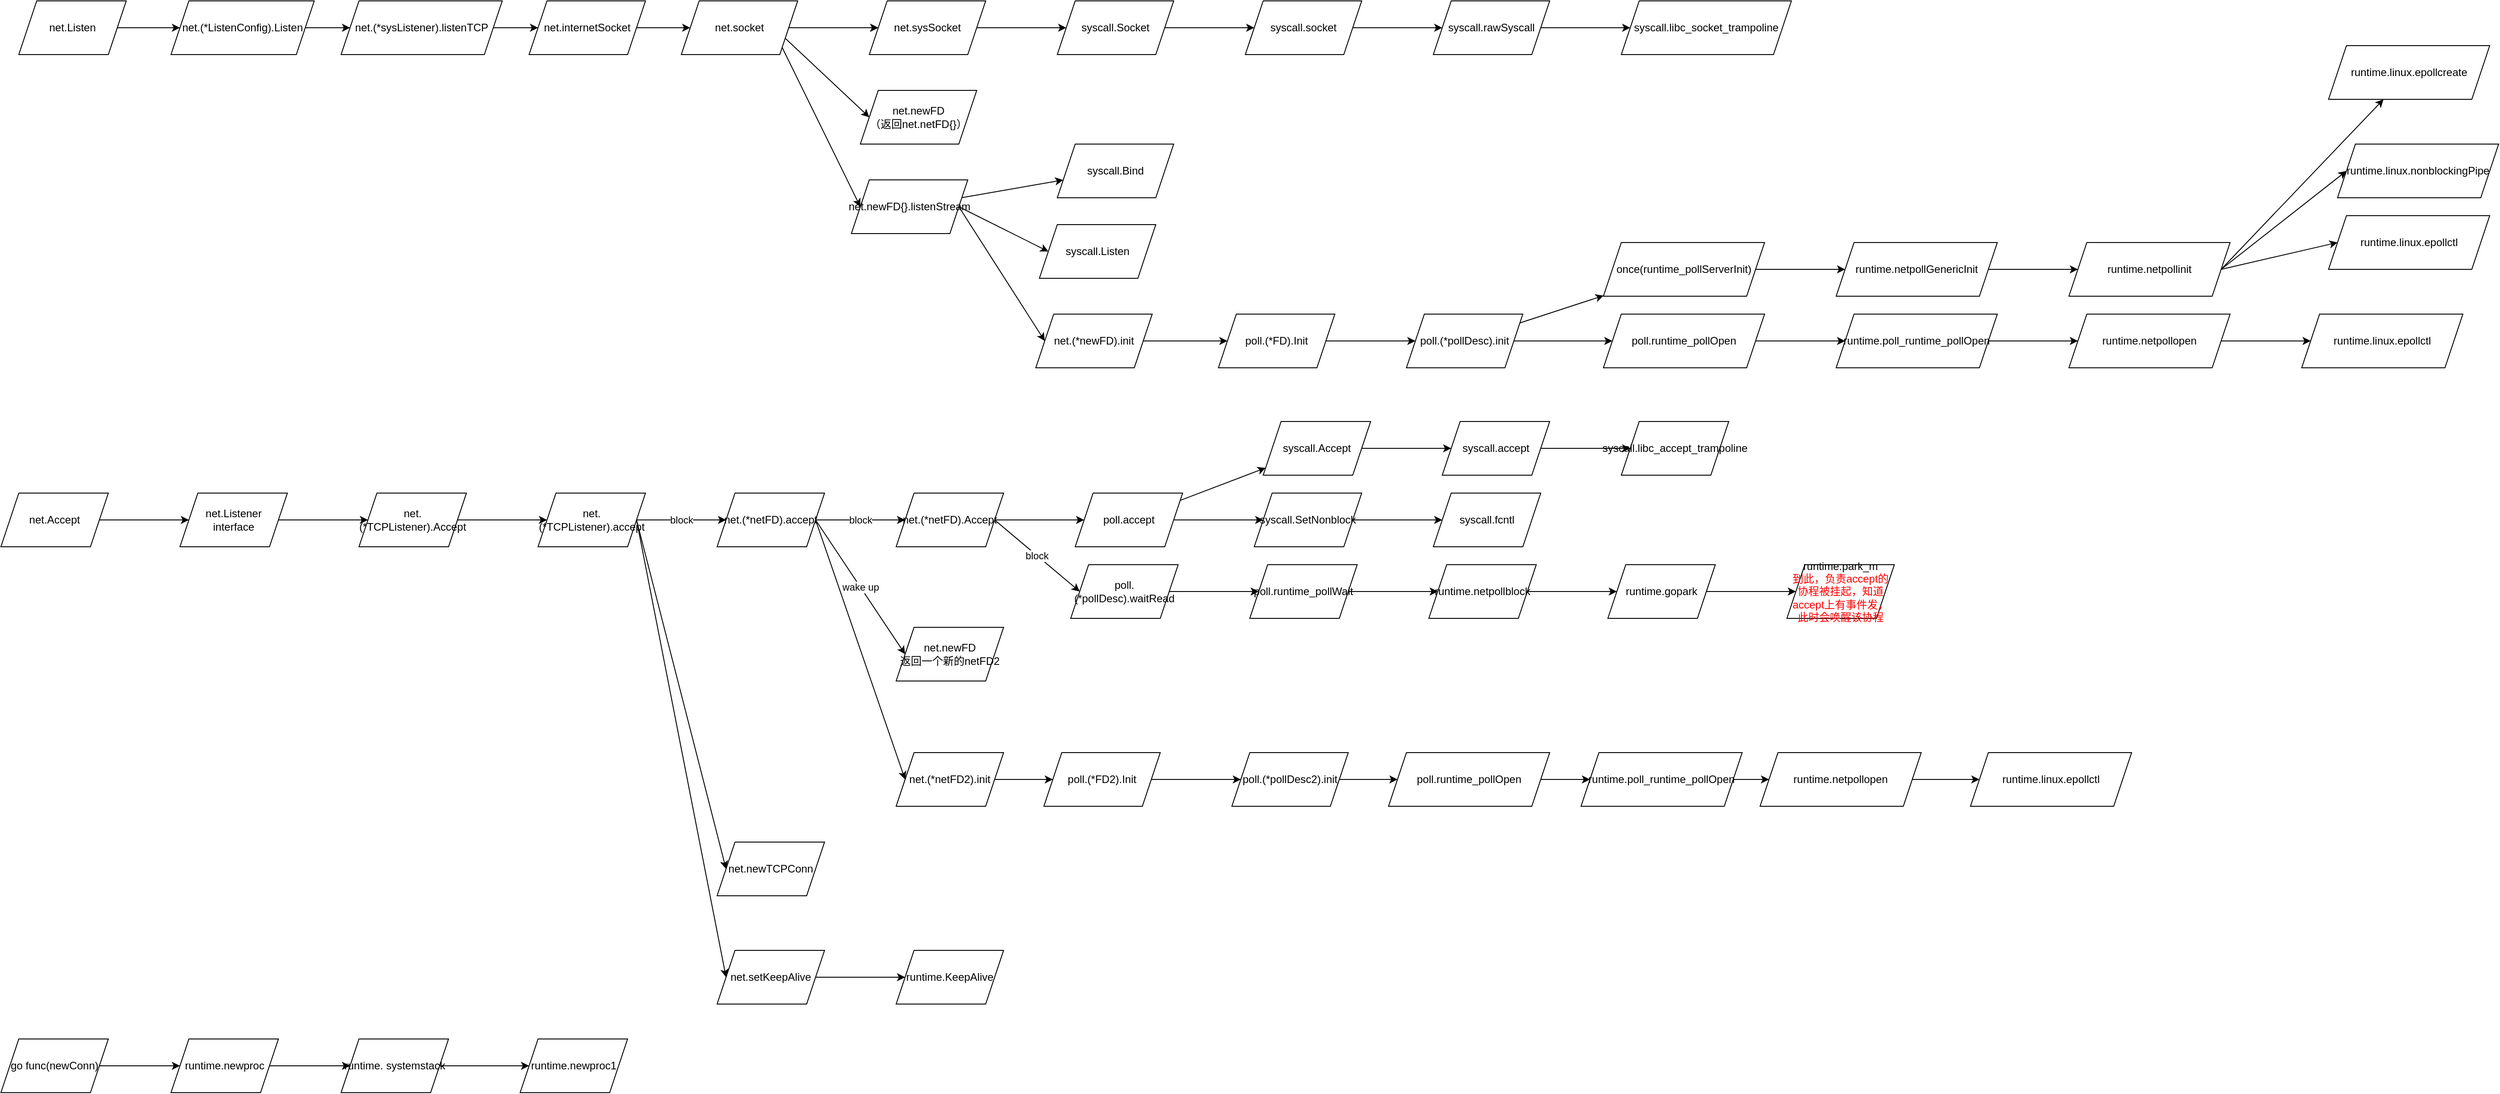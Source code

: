 <mxfile version="20.7.4" type="device"><diagram id="Ml-wgtUUY73wozNZnkwa" name="第 1 页"><mxGraphModel dx="1114" dy="854" grid="1" gridSize="10" guides="1" tooltips="1" connect="1" arrows="1" fold="1" page="1" pageScale="1" pageWidth="827" pageHeight="1169" math="0" shadow="0"><root><mxCell id="0"/><mxCell id="1" parent="0"/><mxCell id="04svHQ4SBQ4bGG3rt9wa-3" value="" style="edgeStyle=orthogonalEdgeStyle;rounded=0;orthogonalLoop=1;jettySize=auto;html=1;" parent="1" source="04svHQ4SBQ4bGG3rt9wa-1" target="04svHQ4SBQ4bGG3rt9wa-2" edge="1"><mxGeometry relative="1" as="geometry"/></mxCell><mxCell id="04svHQ4SBQ4bGG3rt9wa-1" value="net.(*ListenConfig).Listen" style="shape=parallelogram;perimeter=parallelogramPerimeter;whiteSpace=wrap;html=1;fixedSize=1;" parent="1" vertex="1"><mxGeometry x="210" y="90" width="160" height="60" as="geometry"/></mxCell><mxCell id="04svHQ4SBQ4bGG3rt9wa-5" value="" style="edgeStyle=orthogonalEdgeStyle;rounded=0;orthogonalLoop=1;jettySize=auto;html=1;" parent="1" source="04svHQ4SBQ4bGG3rt9wa-2" target="04svHQ4SBQ4bGG3rt9wa-4" edge="1"><mxGeometry relative="1" as="geometry"/></mxCell><mxCell id="04svHQ4SBQ4bGG3rt9wa-2" value="net.(*sysListener).listenTCP" style="shape=parallelogram;perimeter=parallelogramPerimeter;whiteSpace=wrap;html=1;fixedSize=1;" parent="1" vertex="1"><mxGeometry x="400" y="90" width="180" height="60" as="geometry"/></mxCell><mxCell id="04svHQ4SBQ4bGG3rt9wa-7" value="" style="edgeStyle=orthogonalEdgeStyle;rounded=0;orthogonalLoop=1;jettySize=auto;html=1;" parent="1" source="04svHQ4SBQ4bGG3rt9wa-4" target="04svHQ4SBQ4bGG3rt9wa-6" edge="1"><mxGeometry relative="1" as="geometry"/></mxCell><mxCell id="04svHQ4SBQ4bGG3rt9wa-4" value="net.internetSocket" style="shape=parallelogram;perimeter=parallelogramPerimeter;whiteSpace=wrap;html=1;fixedSize=1;" parent="1" vertex="1"><mxGeometry x="610" y="90" width="130" height="60" as="geometry"/></mxCell><mxCell id="04svHQ4SBQ4bGG3rt9wa-9" value="" style="edgeStyle=orthogonalEdgeStyle;rounded=0;orthogonalLoop=1;jettySize=auto;html=1;" parent="1" source="04svHQ4SBQ4bGG3rt9wa-6" target="04svHQ4SBQ4bGG3rt9wa-8" edge="1"><mxGeometry relative="1" as="geometry"/></mxCell><mxCell id="04svHQ4SBQ4bGG3rt9wa-18" value="" style="edgeStyle=orthogonalEdgeStyle;rounded=0;orthogonalLoop=1;jettySize=auto;html=1;" parent="1" source="04svHQ4SBQ4bGG3rt9wa-6" target="04svHQ4SBQ4bGG3rt9wa-8" edge="1"><mxGeometry relative="1" as="geometry"/></mxCell><mxCell id="04svHQ4SBQ4bGG3rt9wa-21" style="rounded=0;orthogonalLoop=1;jettySize=auto;html=1;exitX=1;exitY=0.75;exitDx=0;exitDy=0;entryX=0;entryY=0.5;entryDx=0;entryDy=0;" parent="1" source="04svHQ4SBQ4bGG3rt9wa-6" target="04svHQ4SBQ4bGG3rt9wa-19" edge="1"><mxGeometry relative="1" as="geometry"/></mxCell><mxCell id="04svHQ4SBQ4bGG3rt9wa-55" style="edgeStyle=none;rounded=0;orthogonalLoop=1;jettySize=auto;html=1;exitX=1;exitY=1;exitDx=0;exitDy=0;entryX=0;entryY=0.5;entryDx=0;entryDy=0;" parent="1" source="04svHQ4SBQ4bGG3rt9wa-6" target="04svHQ4SBQ4bGG3rt9wa-23" edge="1"><mxGeometry relative="1" as="geometry"/></mxCell><mxCell id="04svHQ4SBQ4bGG3rt9wa-6" value="net.socket" style="shape=parallelogram;perimeter=parallelogramPerimeter;whiteSpace=wrap;html=1;fixedSize=1;" parent="1" vertex="1"><mxGeometry x="780" y="90" width="130" height="60" as="geometry"/></mxCell><mxCell id="04svHQ4SBQ4bGG3rt9wa-11" value="" style="edgeStyle=orthogonalEdgeStyle;rounded=0;orthogonalLoop=1;jettySize=auto;html=1;" parent="1" source="04svHQ4SBQ4bGG3rt9wa-8" target="04svHQ4SBQ4bGG3rt9wa-10" edge="1"><mxGeometry relative="1" as="geometry"/></mxCell><mxCell id="04svHQ4SBQ4bGG3rt9wa-8" value="net.sysSocket" style="shape=parallelogram;perimeter=parallelogramPerimeter;whiteSpace=wrap;html=1;fixedSize=1;" parent="1" vertex="1"><mxGeometry x="990" y="90" width="130" height="60" as="geometry"/></mxCell><mxCell id="04svHQ4SBQ4bGG3rt9wa-13" value="" style="edgeStyle=orthogonalEdgeStyle;rounded=0;orthogonalLoop=1;jettySize=auto;html=1;" parent="1" source="04svHQ4SBQ4bGG3rt9wa-10" target="04svHQ4SBQ4bGG3rt9wa-12" edge="1"><mxGeometry relative="1" as="geometry"/></mxCell><mxCell id="04svHQ4SBQ4bGG3rt9wa-10" value="syscall.Socket" style="shape=parallelogram;perimeter=parallelogramPerimeter;whiteSpace=wrap;html=1;fixedSize=1;" parent="1" vertex="1"><mxGeometry x="1200" y="90" width="130" height="60" as="geometry"/></mxCell><mxCell id="04svHQ4SBQ4bGG3rt9wa-15" value="" style="edgeStyle=orthogonalEdgeStyle;rounded=0;orthogonalLoop=1;jettySize=auto;html=1;" parent="1" source="04svHQ4SBQ4bGG3rt9wa-12" target="04svHQ4SBQ4bGG3rt9wa-14" edge="1"><mxGeometry relative="1" as="geometry"/></mxCell><mxCell id="04svHQ4SBQ4bGG3rt9wa-12" value="syscall.socket" style="shape=parallelogram;perimeter=parallelogramPerimeter;whiteSpace=wrap;html=1;fixedSize=1;" parent="1" vertex="1"><mxGeometry x="1410" y="90" width="130" height="60" as="geometry"/></mxCell><mxCell id="04svHQ4SBQ4bGG3rt9wa-17" value="" style="edgeStyle=orthogonalEdgeStyle;rounded=0;orthogonalLoop=1;jettySize=auto;html=1;" parent="1" source="04svHQ4SBQ4bGG3rt9wa-14" target="04svHQ4SBQ4bGG3rt9wa-16" edge="1"><mxGeometry relative="1" as="geometry"/></mxCell><mxCell id="04svHQ4SBQ4bGG3rt9wa-14" value="syscall.rawSyscall" style="shape=parallelogram;perimeter=parallelogramPerimeter;whiteSpace=wrap;html=1;fixedSize=1;" parent="1" vertex="1"><mxGeometry x="1620" y="90" width="130" height="60" as="geometry"/></mxCell><mxCell id="04svHQ4SBQ4bGG3rt9wa-16" value="syscall.libc_socket_trampoline" style="shape=parallelogram;perimeter=parallelogramPerimeter;whiteSpace=wrap;html=1;fixedSize=1;" parent="1" vertex="1"><mxGeometry x="1830" y="90" width="190" height="60" as="geometry"/></mxCell><mxCell id="04svHQ4SBQ4bGG3rt9wa-19" value="net.newFD&lt;br&gt;（返回net.netFD{}）" style="shape=parallelogram;perimeter=parallelogramPerimeter;whiteSpace=wrap;html=1;fixedSize=1;" parent="1" vertex="1"><mxGeometry x="980" y="190" width="130" height="60" as="geometry"/></mxCell><mxCell id="04svHQ4SBQ4bGG3rt9wa-25" value="" style="edgeStyle=none;rounded=0;orthogonalLoop=1;jettySize=auto;html=1;" parent="1" source="04svHQ4SBQ4bGG3rt9wa-23" target="04svHQ4SBQ4bGG3rt9wa-24" edge="1"><mxGeometry relative="1" as="geometry"/></mxCell><mxCell id="04svHQ4SBQ4bGG3rt9wa-56" style="edgeStyle=none;rounded=0;orthogonalLoop=1;jettySize=auto;html=1;exitX=1;exitY=0.5;exitDx=0;exitDy=0;entryX=0;entryY=0.5;entryDx=0;entryDy=0;" parent="1" source="04svHQ4SBQ4bGG3rt9wa-23" target="04svHQ4SBQ4bGG3rt9wa-26" edge="1"><mxGeometry relative="1" as="geometry"/></mxCell><mxCell id="04svHQ4SBQ4bGG3rt9wa-57" style="edgeStyle=none;rounded=0;orthogonalLoop=1;jettySize=auto;html=1;exitX=1;exitY=0.5;exitDx=0;exitDy=0;entryX=0;entryY=0.5;entryDx=0;entryDy=0;" parent="1" source="04svHQ4SBQ4bGG3rt9wa-23" target="04svHQ4SBQ4bGG3rt9wa-28" edge="1"><mxGeometry relative="1" as="geometry"/></mxCell><mxCell id="04svHQ4SBQ4bGG3rt9wa-23" value="net.newFD{}.listenStream" style="shape=parallelogram;perimeter=parallelogramPerimeter;whiteSpace=wrap;html=1;fixedSize=1;" parent="1" vertex="1"><mxGeometry x="970" y="290" width="130" height="60" as="geometry"/></mxCell><mxCell id="04svHQ4SBQ4bGG3rt9wa-24" value="syscall.Bind" style="shape=parallelogram;perimeter=parallelogramPerimeter;whiteSpace=wrap;html=1;fixedSize=1;" parent="1" vertex="1"><mxGeometry x="1200" y="250" width="130" height="60" as="geometry"/></mxCell><mxCell id="04svHQ4SBQ4bGG3rt9wa-26" value="syscall.Listen" style="shape=parallelogram;perimeter=parallelogramPerimeter;whiteSpace=wrap;html=1;fixedSize=1;" parent="1" vertex="1"><mxGeometry x="1180" y="340" width="130" height="60" as="geometry"/></mxCell><mxCell id="04svHQ4SBQ4bGG3rt9wa-30" value="" style="edgeStyle=none;rounded=0;orthogonalLoop=1;jettySize=auto;html=1;" parent="1" source="04svHQ4SBQ4bGG3rt9wa-28" target="04svHQ4SBQ4bGG3rt9wa-29" edge="1"><mxGeometry relative="1" as="geometry"/></mxCell><mxCell id="04svHQ4SBQ4bGG3rt9wa-28" value="net.(*newFD).init" style="shape=parallelogram;perimeter=parallelogramPerimeter;whiteSpace=wrap;html=1;fixedSize=1;" parent="1" vertex="1"><mxGeometry x="1176" y="440" width="130" height="60" as="geometry"/></mxCell><mxCell id="04svHQ4SBQ4bGG3rt9wa-32" value="" style="edgeStyle=none;rounded=0;orthogonalLoop=1;jettySize=auto;html=1;" parent="1" source="04svHQ4SBQ4bGG3rt9wa-29" target="04svHQ4SBQ4bGG3rt9wa-31" edge="1"><mxGeometry relative="1" as="geometry"/></mxCell><mxCell id="04svHQ4SBQ4bGG3rt9wa-29" value="poll.(*FD).Init" style="shape=parallelogram;perimeter=parallelogramPerimeter;whiteSpace=wrap;html=1;fixedSize=1;" parent="1" vertex="1"><mxGeometry x="1380" y="440" width="130" height="60" as="geometry"/></mxCell><mxCell id="04svHQ4SBQ4bGG3rt9wa-34" value="" style="edgeStyle=none;rounded=0;orthogonalLoop=1;jettySize=auto;html=1;" parent="1" source="04svHQ4SBQ4bGG3rt9wa-31" target="04svHQ4SBQ4bGG3rt9wa-33" edge="1"><mxGeometry relative="1" as="geometry"/></mxCell><mxCell id="04svHQ4SBQ4bGG3rt9wa-54" style="edgeStyle=none;rounded=0;orthogonalLoop=1;jettySize=auto;html=1;exitX=1;exitY=0.5;exitDx=0;exitDy=0;entryX=0;entryY=0.5;entryDx=0;entryDy=0;" parent="1" source="04svHQ4SBQ4bGG3rt9wa-31" target="04svHQ4SBQ4bGG3rt9wa-35" edge="1"><mxGeometry relative="1" as="geometry"/></mxCell><mxCell id="04svHQ4SBQ4bGG3rt9wa-31" value="poll.(*pollDesc).init" style="shape=parallelogram;perimeter=parallelogramPerimeter;whiteSpace=wrap;html=1;fixedSize=1;" parent="1" vertex="1"><mxGeometry x="1590" y="440" width="130" height="60" as="geometry"/></mxCell><mxCell id="04svHQ4SBQ4bGG3rt9wa-37" value="" style="edgeStyle=none;rounded=0;orthogonalLoop=1;jettySize=auto;html=1;" parent="1" source="04svHQ4SBQ4bGG3rt9wa-33" target="04svHQ4SBQ4bGG3rt9wa-36" edge="1"><mxGeometry relative="1" as="geometry"/></mxCell><mxCell id="04svHQ4SBQ4bGG3rt9wa-33" value="once(runtime_pollServerInit)" style="shape=parallelogram;perimeter=parallelogramPerimeter;whiteSpace=wrap;html=1;fixedSize=1;" parent="1" vertex="1"><mxGeometry x="1810" y="360" width="180" height="60" as="geometry"/></mxCell><mxCell id="04svHQ4SBQ4bGG3rt9wa-47" value="" style="edgeStyle=none;rounded=0;orthogonalLoop=1;jettySize=auto;html=1;" parent="1" source="04svHQ4SBQ4bGG3rt9wa-35" target="04svHQ4SBQ4bGG3rt9wa-46" edge="1"><mxGeometry relative="1" as="geometry"/></mxCell><mxCell id="04svHQ4SBQ4bGG3rt9wa-35" value="poll.runtime_pollOpen" style="shape=parallelogram;perimeter=parallelogramPerimeter;whiteSpace=wrap;html=1;fixedSize=1;" parent="1" vertex="1"><mxGeometry x="1810" y="440" width="180" height="60" as="geometry"/></mxCell><mxCell id="04svHQ4SBQ4bGG3rt9wa-39" value="" style="edgeStyle=none;rounded=0;orthogonalLoop=1;jettySize=auto;html=1;" parent="1" source="04svHQ4SBQ4bGG3rt9wa-36" target="04svHQ4SBQ4bGG3rt9wa-38" edge="1"><mxGeometry relative="1" as="geometry"/></mxCell><mxCell id="04svHQ4SBQ4bGG3rt9wa-36" value="runtime.netpollGenericInit" style="shape=parallelogram;perimeter=parallelogramPerimeter;whiteSpace=wrap;html=1;fixedSize=1;" parent="1" vertex="1"><mxGeometry x="2070" y="360" width="180" height="60" as="geometry"/></mxCell><mxCell id="04svHQ4SBQ4bGG3rt9wa-41" value="" style="edgeStyle=none;rounded=0;orthogonalLoop=1;jettySize=auto;html=1;exitX=1;exitY=0.5;exitDx=0;exitDy=0;" parent="1" source="04svHQ4SBQ4bGG3rt9wa-38" target="04svHQ4SBQ4bGG3rt9wa-40" edge="1"><mxGeometry relative="1" as="geometry"/></mxCell><mxCell id="04svHQ4SBQ4bGG3rt9wa-44" style="edgeStyle=none;rounded=0;orthogonalLoop=1;jettySize=auto;html=1;exitX=1;exitY=0.5;exitDx=0;exitDy=0;entryX=0;entryY=0.5;entryDx=0;entryDy=0;" parent="1" source="04svHQ4SBQ4bGG3rt9wa-38" target="04svHQ4SBQ4bGG3rt9wa-42" edge="1"><mxGeometry relative="1" as="geometry"/></mxCell><mxCell id="04svHQ4SBQ4bGG3rt9wa-45" style="edgeStyle=none;rounded=0;orthogonalLoop=1;jettySize=auto;html=1;exitX=1;exitY=0.5;exitDx=0;exitDy=0;entryX=0;entryY=0.5;entryDx=0;entryDy=0;" parent="1" source="04svHQ4SBQ4bGG3rt9wa-38" target="04svHQ4SBQ4bGG3rt9wa-43" edge="1"><mxGeometry relative="1" as="geometry"/></mxCell><mxCell id="04svHQ4SBQ4bGG3rt9wa-38" value="runtime.netpollinit" style="shape=parallelogram;perimeter=parallelogramPerimeter;whiteSpace=wrap;html=1;fixedSize=1;" parent="1" vertex="1"><mxGeometry x="2330" y="360" width="180" height="60" as="geometry"/></mxCell><mxCell id="04svHQ4SBQ4bGG3rt9wa-40" value="runtime.linux.epollcreate" style="shape=parallelogram;perimeter=parallelogramPerimeter;whiteSpace=wrap;html=1;fixedSize=1;" parent="1" vertex="1"><mxGeometry x="2620" y="140" width="180" height="60" as="geometry"/></mxCell><mxCell id="04svHQ4SBQ4bGG3rt9wa-42" value="runtime.linux.nonblockingPipe" style="shape=parallelogram;perimeter=parallelogramPerimeter;whiteSpace=wrap;html=1;fixedSize=1;" parent="1" vertex="1"><mxGeometry x="2630" y="250" width="180" height="60" as="geometry"/></mxCell><mxCell id="04svHQ4SBQ4bGG3rt9wa-43" value="runtime.linux.epollctl" style="shape=parallelogram;perimeter=parallelogramPerimeter;whiteSpace=wrap;html=1;fixedSize=1;" parent="1" vertex="1"><mxGeometry x="2620" y="330" width="180" height="60" as="geometry"/></mxCell><mxCell id="04svHQ4SBQ4bGG3rt9wa-49" value="" style="edgeStyle=none;rounded=0;orthogonalLoop=1;jettySize=auto;html=1;" parent="1" source="04svHQ4SBQ4bGG3rt9wa-46" target="04svHQ4SBQ4bGG3rt9wa-48" edge="1"><mxGeometry relative="1" as="geometry"/></mxCell><mxCell id="04svHQ4SBQ4bGG3rt9wa-46" value="runtime.poll_runtime_pollOpen" style="shape=parallelogram;perimeter=parallelogramPerimeter;whiteSpace=wrap;html=1;fixedSize=1;" parent="1" vertex="1"><mxGeometry x="2070" y="440" width="180" height="60" as="geometry"/></mxCell><mxCell id="04svHQ4SBQ4bGG3rt9wa-53" value="" style="edgeStyle=none;rounded=0;orthogonalLoop=1;jettySize=auto;html=1;" parent="1" source="04svHQ4SBQ4bGG3rt9wa-48" target="04svHQ4SBQ4bGG3rt9wa-52" edge="1"><mxGeometry relative="1" as="geometry"/></mxCell><mxCell id="04svHQ4SBQ4bGG3rt9wa-48" value="runtime.netpollopen" style="shape=parallelogram;perimeter=parallelogramPerimeter;whiteSpace=wrap;html=1;fixedSize=1;" parent="1" vertex="1"><mxGeometry x="2330" y="440" width="180" height="60" as="geometry"/></mxCell><mxCell id="04svHQ4SBQ4bGG3rt9wa-52" value="runtime.linux.epollctl" style="shape=parallelogram;perimeter=parallelogramPerimeter;whiteSpace=wrap;html=1;fixedSize=1;" parent="1" vertex="1"><mxGeometry x="2590" y="440" width="180" height="60" as="geometry"/></mxCell><mxCell id="04svHQ4SBQ4bGG3rt9wa-59" style="edgeStyle=none;rounded=0;orthogonalLoop=1;jettySize=auto;html=1;exitX=1;exitY=0.5;exitDx=0;exitDy=0;" parent="1" source="04svHQ4SBQ4bGG3rt9wa-58" target="04svHQ4SBQ4bGG3rt9wa-1" edge="1"><mxGeometry relative="1" as="geometry"/></mxCell><mxCell id="04svHQ4SBQ4bGG3rt9wa-58" value="net.Listen" style="shape=parallelogram;perimeter=parallelogramPerimeter;whiteSpace=wrap;html=1;fixedSize=1;" parent="1" vertex="1"><mxGeometry x="40" y="90" width="120" height="60" as="geometry"/></mxCell><mxCell id="04svHQ4SBQ4bGG3rt9wa-62" value="" style="edgeStyle=none;rounded=0;orthogonalLoop=1;jettySize=auto;html=1;" parent="1" source="04svHQ4SBQ4bGG3rt9wa-60" target="04svHQ4SBQ4bGG3rt9wa-61" edge="1"><mxGeometry relative="1" as="geometry"/></mxCell><mxCell id="04svHQ4SBQ4bGG3rt9wa-60" value="net.Accept" style="shape=parallelogram;perimeter=parallelogramPerimeter;whiteSpace=wrap;html=1;fixedSize=1;" parent="1" vertex="1"><mxGeometry x="20" y="640" width="120" height="60" as="geometry"/></mxCell><mxCell id="04svHQ4SBQ4bGG3rt9wa-64" value="" style="edgeStyle=none;rounded=0;orthogonalLoop=1;jettySize=auto;html=1;" parent="1" source="04svHQ4SBQ4bGG3rt9wa-61" target="04svHQ4SBQ4bGG3rt9wa-63" edge="1"><mxGeometry relative="1" as="geometry"/></mxCell><mxCell id="04svHQ4SBQ4bGG3rt9wa-61" value="net.Listener&lt;br&gt;interface" style="shape=parallelogram;perimeter=parallelogramPerimeter;whiteSpace=wrap;html=1;fixedSize=1;" parent="1" vertex="1"><mxGeometry x="220" y="640" width="120" height="60" as="geometry"/></mxCell><mxCell id="04svHQ4SBQ4bGG3rt9wa-66" value="" style="edgeStyle=none;rounded=0;orthogonalLoop=1;jettySize=auto;html=1;" parent="1" source="04svHQ4SBQ4bGG3rt9wa-63" target="04svHQ4SBQ4bGG3rt9wa-65" edge="1"><mxGeometry relative="1" as="geometry"/></mxCell><mxCell id="04svHQ4SBQ4bGG3rt9wa-63" value="net.(*TCPListener).Accept" style="shape=parallelogram;perimeter=parallelogramPerimeter;whiteSpace=wrap;html=1;fixedSize=1;" parent="1" vertex="1"><mxGeometry x="420" y="640" width="120" height="60" as="geometry"/></mxCell><mxCell id="04svHQ4SBQ4bGG3rt9wa-68" value="block" style="edgeStyle=none;rounded=0;orthogonalLoop=1;jettySize=auto;html=1;" parent="1" source="04svHQ4SBQ4bGG3rt9wa-65" target="04svHQ4SBQ4bGG3rt9wa-67" edge="1"><mxGeometry relative="1" as="geometry"/></mxCell><mxCell id="04svHQ4SBQ4bGG3rt9wa-117" style="edgeStyle=none;rounded=0;orthogonalLoop=1;jettySize=auto;html=1;exitX=1;exitY=0.5;exitDx=0;exitDy=0;entryX=0;entryY=0.5;entryDx=0;entryDy=0;" parent="1" source="04svHQ4SBQ4bGG3rt9wa-65" target="04svHQ4SBQ4bGG3rt9wa-113" edge="1"><mxGeometry relative="1" as="geometry"/></mxCell><mxCell id="04svHQ4SBQ4bGG3rt9wa-118" style="edgeStyle=none;rounded=0;orthogonalLoop=1;jettySize=auto;html=1;exitX=1;exitY=0.5;exitDx=0;exitDy=0;entryX=0;entryY=0.5;entryDx=0;entryDy=0;" parent="1" source="04svHQ4SBQ4bGG3rt9wa-65" target="04svHQ4SBQ4bGG3rt9wa-114" edge="1"><mxGeometry relative="1" as="geometry"/></mxCell><mxCell id="04svHQ4SBQ4bGG3rt9wa-65" value="net.(*TCPListener).accept" style="shape=parallelogram;perimeter=parallelogramPerimeter;whiteSpace=wrap;html=1;fixedSize=1;" parent="1" vertex="1"><mxGeometry x="620" y="640" width="120" height="60" as="geometry"/></mxCell><mxCell id="04svHQ4SBQ4bGG3rt9wa-70" value="block" style="edgeStyle=none;rounded=0;orthogonalLoop=1;jettySize=auto;html=1;" parent="1" source="04svHQ4SBQ4bGG3rt9wa-67" target="04svHQ4SBQ4bGG3rt9wa-69" edge="1"><mxGeometry relative="1" as="geometry"/></mxCell><mxCell id="04svHQ4SBQ4bGG3rt9wa-112" style="edgeStyle=none;rounded=0;orthogonalLoop=1;jettySize=auto;html=1;exitX=1;exitY=0.5;exitDx=0;exitDy=0;entryX=0;entryY=0.5;entryDx=0;entryDy=0;" parent="1" source="04svHQ4SBQ4bGG3rt9wa-67" target="04svHQ4SBQ4bGG3rt9wa-95" edge="1"><mxGeometry relative="1" as="geometry"/></mxCell><mxCell id="04svHQ4SBQ4bGG3rt9wa-67" value="net.(*netFD).accept" style="shape=parallelogram;perimeter=parallelogramPerimeter;whiteSpace=wrap;html=1;fixedSize=1;" parent="1" vertex="1"><mxGeometry x="820" y="640" width="120" height="60" as="geometry"/></mxCell><mxCell id="04svHQ4SBQ4bGG3rt9wa-72" value="" style="edgeStyle=none;rounded=0;orthogonalLoop=1;jettySize=auto;html=1;" parent="1" source="04svHQ4SBQ4bGG3rt9wa-69" target="04svHQ4SBQ4bGG3rt9wa-71" edge="1"><mxGeometry relative="1" as="geometry"/></mxCell><mxCell id="04svHQ4SBQ4bGG3rt9wa-92" value="block" style="edgeStyle=none;rounded=0;orthogonalLoop=1;jettySize=auto;html=1;exitX=1;exitY=0.5;exitDx=0;exitDy=0;entryX=0;entryY=0.5;entryDx=0;entryDy=0;" parent="1" source="04svHQ4SBQ4bGG3rt9wa-69" target="04svHQ4SBQ4bGG3rt9wa-83" edge="1"><mxGeometry relative="1" as="geometry"/></mxCell><mxCell id="04svHQ4SBQ4bGG3rt9wa-94" value="wake up" style="edgeStyle=none;rounded=0;orthogonalLoop=1;jettySize=auto;html=1;exitX=1;exitY=0.5;exitDx=0;exitDy=0;entryX=0;entryY=0.5;entryDx=0;entryDy=0;" parent="1" source="04svHQ4SBQ4bGG3rt9wa-67" target="04svHQ4SBQ4bGG3rt9wa-93" edge="1"><mxGeometry relative="1" as="geometry"/></mxCell><mxCell id="04svHQ4SBQ4bGG3rt9wa-69" value="net.(*netFD).Accept" style="shape=parallelogram;perimeter=parallelogramPerimeter;whiteSpace=wrap;html=1;fixedSize=1;" parent="1" vertex="1"><mxGeometry x="1020" y="640" width="120" height="60" as="geometry"/></mxCell><mxCell id="04svHQ4SBQ4bGG3rt9wa-74" value="" style="edgeStyle=none;rounded=0;orthogonalLoop=1;jettySize=auto;html=1;" parent="1" source="04svHQ4SBQ4bGG3rt9wa-71" target="04svHQ4SBQ4bGG3rt9wa-73" edge="1"><mxGeometry relative="1" as="geometry"/></mxCell><mxCell id="04svHQ4SBQ4bGG3rt9wa-82" style="edgeStyle=none;rounded=0;orthogonalLoop=1;jettySize=auto;html=1;exitX=1;exitY=0.5;exitDx=0;exitDy=0;entryX=0;entryY=0.5;entryDx=0;entryDy=0;" parent="1" source="04svHQ4SBQ4bGG3rt9wa-71" target="04svHQ4SBQ4bGG3rt9wa-79" edge="1"><mxGeometry relative="1" as="geometry"/></mxCell><mxCell id="04svHQ4SBQ4bGG3rt9wa-71" value="poll.accept" style="shape=parallelogram;perimeter=parallelogramPerimeter;whiteSpace=wrap;html=1;fixedSize=1;" parent="1" vertex="1"><mxGeometry x="1220" y="640" width="120" height="60" as="geometry"/></mxCell><mxCell id="04svHQ4SBQ4bGG3rt9wa-76" value="" style="edgeStyle=none;rounded=0;orthogonalLoop=1;jettySize=auto;html=1;" parent="1" source="04svHQ4SBQ4bGG3rt9wa-73" target="04svHQ4SBQ4bGG3rt9wa-75" edge="1"><mxGeometry relative="1" as="geometry"/></mxCell><mxCell id="04svHQ4SBQ4bGG3rt9wa-73" value="syscall.Accept" style="shape=parallelogram;perimeter=parallelogramPerimeter;whiteSpace=wrap;html=1;fixedSize=1;" parent="1" vertex="1"><mxGeometry x="1430" y="560" width="120" height="60" as="geometry"/></mxCell><mxCell id="04svHQ4SBQ4bGG3rt9wa-78" value="" style="edgeStyle=none;rounded=0;orthogonalLoop=1;jettySize=auto;html=1;" parent="1" source="04svHQ4SBQ4bGG3rt9wa-75" target="04svHQ4SBQ4bGG3rt9wa-77" edge="1"><mxGeometry relative="1" as="geometry"/></mxCell><mxCell id="04svHQ4SBQ4bGG3rt9wa-75" value="syscall.accept" style="shape=parallelogram;perimeter=parallelogramPerimeter;whiteSpace=wrap;html=1;fixedSize=1;" parent="1" vertex="1"><mxGeometry x="1630" y="560" width="120" height="60" as="geometry"/></mxCell><mxCell id="04svHQ4SBQ4bGG3rt9wa-77" value="syscall.libc_accept_trampoline" style="shape=parallelogram;perimeter=parallelogramPerimeter;whiteSpace=wrap;html=1;fixedSize=1;" parent="1" vertex="1"><mxGeometry x="1830" y="560" width="120" height="60" as="geometry"/></mxCell><mxCell id="04svHQ4SBQ4bGG3rt9wa-81" value="" style="edgeStyle=none;rounded=0;orthogonalLoop=1;jettySize=auto;html=1;" parent="1" source="04svHQ4SBQ4bGG3rt9wa-79" target="04svHQ4SBQ4bGG3rt9wa-80" edge="1"><mxGeometry relative="1" as="geometry"/></mxCell><mxCell id="04svHQ4SBQ4bGG3rt9wa-79" value="syscall.SetNonblock" style="shape=parallelogram;perimeter=parallelogramPerimeter;whiteSpace=wrap;html=1;fixedSize=1;" parent="1" vertex="1"><mxGeometry x="1420" y="640" width="120" height="60" as="geometry"/></mxCell><mxCell id="04svHQ4SBQ4bGG3rt9wa-80" value="syscall.fcntl" style="shape=parallelogram;perimeter=parallelogramPerimeter;whiteSpace=wrap;html=1;fixedSize=1;" parent="1" vertex="1"><mxGeometry x="1620" y="640" width="120" height="60" as="geometry"/></mxCell><mxCell id="04svHQ4SBQ4bGG3rt9wa-85" value="" style="edgeStyle=none;rounded=0;orthogonalLoop=1;jettySize=auto;html=1;" parent="1" source="04svHQ4SBQ4bGG3rt9wa-83" target="04svHQ4SBQ4bGG3rt9wa-84" edge="1"><mxGeometry relative="1" as="geometry"/></mxCell><mxCell id="04svHQ4SBQ4bGG3rt9wa-83" value="poll.(*pollDesc).waitRead" style="shape=parallelogram;perimeter=parallelogramPerimeter;whiteSpace=wrap;html=1;fixedSize=1;" parent="1" vertex="1"><mxGeometry x="1215" y="720" width="120" height="60" as="geometry"/></mxCell><mxCell id="04svHQ4SBQ4bGG3rt9wa-87" value="" style="edgeStyle=none;rounded=0;orthogonalLoop=1;jettySize=auto;html=1;" parent="1" source="04svHQ4SBQ4bGG3rt9wa-84" target="04svHQ4SBQ4bGG3rt9wa-86" edge="1"><mxGeometry relative="1" as="geometry"/></mxCell><mxCell id="04svHQ4SBQ4bGG3rt9wa-84" value="poll.runtime_pollWait" style="shape=parallelogram;perimeter=parallelogramPerimeter;whiteSpace=wrap;html=1;fixedSize=1;" parent="1" vertex="1"><mxGeometry x="1415" y="720" width="120" height="60" as="geometry"/></mxCell><mxCell id="04svHQ4SBQ4bGG3rt9wa-89" value="" style="edgeStyle=none;rounded=0;orthogonalLoop=1;jettySize=auto;html=1;" parent="1" source="04svHQ4SBQ4bGG3rt9wa-86" target="04svHQ4SBQ4bGG3rt9wa-88" edge="1"><mxGeometry relative="1" as="geometry"/></mxCell><mxCell id="04svHQ4SBQ4bGG3rt9wa-86" value="runtime.netpollblock" style="shape=parallelogram;perimeter=parallelogramPerimeter;whiteSpace=wrap;html=1;fixedSize=1;" parent="1" vertex="1"><mxGeometry x="1615" y="720" width="120" height="60" as="geometry"/></mxCell><mxCell id="04svHQ4SBQ4bGG3rt9wa-91" value="" style="edgeStyle=none;rounded=0;orthogonalLoop=1;jettySize=auto;html=1;" parent="1" source="04svHQ4SBQ4bGG3rt9wa-88" target="04svHQ4SBQ4bGG3rt9wa-90" edge="1"><mxGeometry relative="1" as="geometry"/></mxCell><mxCell id="04svHQ4SBQ4bGG3rt9wa-88" value="runtime.gopark" style="shape=parallelogram;perimeter=parallelogramPerimeter;whiteSpace=wrap;html=1;fixedSize=1;" parent="1" vertex="1"><mxGeometry x="1815" y="720" width="120" height="60" as="geometry"/></mxCell><mxCell id="04svHQ4SBQ4bGG3rt9wa-90" value="runtime.park_m&lt;br&gt;&lt;font color=&quot;#ff0000&quot;&gt;到此，负责accept的&lt;br&gt;协程被挂起，知道&lt;br&gt;accept上有事件发，&lt;br&gt;此时会唤醒该协程&lt;/font&gt;" style="shape=parallelogram;perimeter=parallelogramPerimeter;whiteSpace=wrap;html=1;fixedSize=1;" parent="1" vertex="1"><mxGeometry x="2015" y="720" width="120" height="60" as="geometry"/></mxCell><mxCell id="04svHQ4SBQ4bGG3rt9wa-93" value="net.newFD&lt;br&gt;返回一个新的netFD2" style="shape=parallelogram;perimeter=parallelogramPerimeter;whiteSpace=wrap;html=1;fixedSize=1;" parent="1" vertex="1"><mxGeometry x="1020" y="790" width="120" height="60" as="geometry"/></mxCell><mxCell id="04svHQ4SBQ4bGG3rt9wa-106" style="edgeStyle=none;rounded=0;orthogonalLoop=1;jettySize=auto;html=1;exitX=1;exitY=0.5;exitDx=0;exitDy=0;" parent="1" source="04svHQ4SBQ4bGG3rt9wa-95" target="04svHQ4SBQ4bGG3rt9wa-100" edge="1"><mxGeometry relative="1" as="geometry"/></mxCell><mxCell id="04svHQ4SBQ4bGG3rt9wa-95" value="net.(*netFD2).init" style="shape=parallelogram;perimeter=parallelogramPerimeter;whiteSpace=wrap;html=1;fixedSize=1;" parent="1" vertex="1"><mxGeometry x="1020" y="930" width="120" height="60" as="geometry"/></mxCell><mxCell id="04svHQ4SBQ4bGG3rt9wa-107" style="edgeStyle=none;rounded=0;orthogonalLoop=1;jettySize=auto;html=1;exitX=1;exitY=0.5;exitDx=0;exitDy=0;" parent="1" source="04svHQ4SBQ4bGG3rt9wa-100" target="04svHQ4SBQ4bGG3rt9wa-101" edge="1"><mxGeometry relative="1" as="geometry"/></mxCell><mxCell id="04svHQ4SBQ4bGG3rt9wa-100" value="poll.(*FD2).Init" style="shape=parallelogram;perimeter=parallelogramPerimeter;whiteSpace=wrap;html=1;fixedSize=1;" parent="1" vertex="1"><mxGeometry x="1185" y="930" width="130" height="60" as="geometry"/></mxCell><mxCell id="04svHQ4SBQ4bGG3rt9wa-108" value="" style="edgeStyle=none;rounded=0;orthogonalLoop=1;jettySize=auto;html=1;" parent="1" source="04svHQ4SBQ4bGG3rt9wa-101" target="04svHQ4SBQ4bGG3rt9wa-102" edge="1"><mxGeometry relative="1" as="geometry"/></mxCell><mxCell id="04svHQ4SBQ4bGG3rt9wa-101" value="poll.(*pollDesc2).init" style="shape=parallelogram;perimeter=parallelogramPerimeter;whiteSpace=wrap;html=1;fixedSize=1;" parent="1" vertex="1"><mxGeometry x="1395" y="930" width="130" height="60" as="geometry"/></mxCell><mxCell id="04svHQ4SBQ4bGG3rt9wa-109" value="" style="edgeStyle=none;rounded=0;orthogonalLoop=1;jettySize=auto;html=1;" parent="1" source="04svHQ4SBQ4bGG3rt9wa-102" target="04svHQ4SBQ4bGG3rt9wa-103" edge="1"><mxGeometry relative="1" as="geometry"/></mxCell><mxCell id="04svHQ4SBQ4bGG3rt9wa-102" value="poll.runtime_pollOpen" style="shape=parallelogram;perimeter=parallelogramPerimeter;whiteSpace=wrap;html=1;fixedSize=1;" parent="1" vertex="1"><mxGeometry x="1570" y="930" width="180" height="60" as="geometry"/></mxCell><mxCell id="04svHQ4SBQ4bGG3rt9wa-110" value="" style="edgeStyle=none;rounded=0;orthogonalLoop=1;jettySize=auto;html=1;" parent="1" source="04svHQ4SBQ4bGG3rt9wa-103" target="04svHQ4SBQ4bGG3rt9wa-104" edge="1"><mxGeometry relative="1" as="geometry"/></mxCell><mxCell id="04svHQ4SBQ4bGG3rt9wa-103" value="runtime.poll_runtime_pollOpen" style="shape=parallelogram;perimeter=parallelogramPerimeter;whiteSpace=wrap;html=1;fixedSize=1;" parent="1" vertex="1"><mxGeometry x="1785" y="930" width="180" height="60" as="geometry"/></mxCell><mxCell id="04svHQ4SBQ4bGG3rt9wa-111" value="" style="edgeStyle=none;rounded=0;orthogonalLoop=1;jettySize=auto;html=1;" parent="1" source="04svHQ4SBQ4bGG3rt9wa-104" target="04svHQ4SBQ4bGG3rt9wa-105" edge="1"><mxGeometry relative="1" as="geometry"/></mxCell><mxCell id="04svHQ4SBQ4bGG3rt9wa-104" value="runtime.netpollopen" style="shape=parallelogram;perimeter=parallelogramPerimeter;whiteSpace=wrap;html=1;fixedSize=1;" parent="1" vertex="1"><mxGeometry x="1985" y="930" width="180" height="60" as="geometry"/></mxCell><mxCell id="04svHQ4SBQ4bGG3rt9wa-105" value="runtime.linux.epollctl" style="shape=parallelogram;perimeter=parallelogramPerimeter;whiteSpace=wrap;html=1;fixedSize=1;" parent="1" vertex="1"><mxGeometry x="2220" y="930" width="180" height="60" as="geometry"/></mxCell><mxCell id="04svHQ4SBQ4bGG3rt9wa-113" value="net.newTCPConn" style="shape=parallelogram;perimeter=parallelogramPerimeter;whiteSpace=wrap;html=1;fixedSize=1;" parent="1" vertex="1"><mxGeometry x="820" y="1030" width="120" height="60" as="geometry"/></mxCell><mxCell id="04svHQ4SBQ4bGG3rt9wa-116" value="" style="edgeStyle=none;rounded=0;orthogonalLoop=1;jettySize=auto;html=1;" parent="1" source="04svHQ4SBQ4bGG3rt9wa-114" target="04svHQ4SBQ4bGG3rt9wa-115" edge="1"><mxGeometry relative="1" as="geometry"/></mxCell><mxCell id="04svHQ4SBQ4bGG3rt9wa-114" value="net.setKeepAlive" style="shape=parallelogram;perimeter=parallelogramPerimeter;whiteSpace=wrap;html=1;fixedSize=1;" parent="1" vertex="1"><mxGeometry x="820" y="1151" width="120" height="60" as="geometry"/></mxCell><mxCell id="04svHQ4SBQ4bGG3rt9wa-115" value="runtime.KeepAlive" style="shape=parallelogram;perimeter=parallelogramPerimeter;whiteSpace=wrap;html=1;fixedSize=1;" parent="1" vertex="1"><mxGeometry x="1020" y="1151" width="120" height="60" as="geometry"/></mxCell><mxCell id="6VdU37v-2kRpNlc6nfiZ-7" style="edgeStyle=orthogonalEdgeStyle;rounded=0;orthogonalLoop=1;jettySize=auto;html=1;exitX=1;exitY=0.5;exitDx=0;exitDy=0;fontColor=#FF0000;" parent="1" source="6VdU37v-2kRpNlc6nfiZ-1" target="6VdU37v-2kRpNlc6nfiZ-6" edge="1"><mxGeometry relative="1" as="geometry"/></mxCell><mxCell id="6VdU37v-2kRpNlc6nfiZ-1" value="go func(newConn)" style="shape=parallelogram;perimeter=parallelogramPerimeter;whiteSpace=wrap;html=1;fixedSize=1;" parent="1" vertex="1"><mxGeometry x="20" y="1250" width="120" height="60" as="geometry"/></mxCell><mxCell id="6VdU37v-2kRpNlc6nfiZ-5" value="" style="edgeStyle=orthogonalEdgeStyle;rounded=0;orthogonalLoop=1;jettySize=auto;html=1;fontColor=#FF0000;" parent="1" source="6VdU37v-2kRpNlc6nfiZ-2" target="6VdU37v-2kRpNlc6nfiZ-4" edge="1"><mxGeometry relative="1" as="geometry"/></mxCell><mxCell id="6VdU37v-2kRpNlc6nfiZ-2" value="runtime.&amp;nbsp;systemstack" style="shape=parallelogram;perimeter=parallelogramPerimeter;whiteSpace=wrap;html=1;fixedSize=1;" parent="1" vertex="1"><mxGeometry x="400" y="1250" width="120" height="60" as="geometry"/></mxCell><mxCell id="6VdU37v-2kRpNlc6nfiZ-4" value="runtime.newproc1" style="shape=parallelogram;perimeter=parallelogramPerimeter;whiteSpace=wrap;html=1;fixedSize=1;" parent="1" vertex="1"><mxGeometry x="600" y="1250" width="120" height="60" as="geometry"/></mxCell><mxCell id="6VdU37v-2kRpNlc6nfiZ-8" style="edgeStyle=orthogonalEdgeStyle;rounded=0;orthogonalLoop=1;jettySize=auto;html=1;exitX=1;exitY=0.5;exitDx=0;exitDy=0;fontColor=#FF0000;" parent="1" source="6VdU37v-2kRpNlc6nfiZ-6" target="6VdU37v-2kRpNlc6nfiZ-2" edge="1"><mxGeometry relative="1" as="geometry"/></mxCell><mxCell id="6VdU37v-2kRpNlc6nfiZ-6" value="runtime.newproc" style="shape=parallelogram;perimeter=parallelogramPerimeter;whiteSpace=wrap;html=1;fixedSize=1;" parent="1" vertex="1"><mxGeometry x="210" y="1250" width="120" height="60" as="geometry"/></mxCell></root></mxGraphModel></diagram></mxfile>